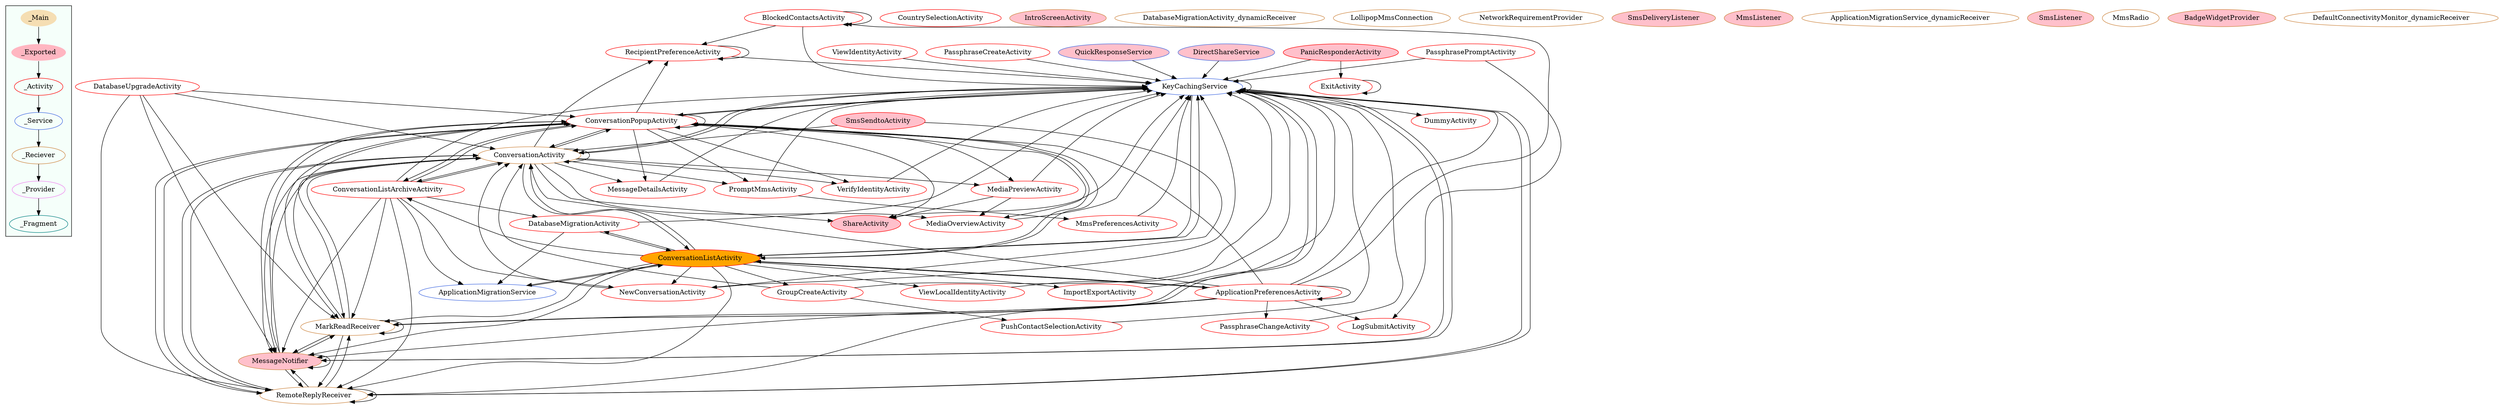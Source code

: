 digraph G {
subgraph cluster_legend{ 
bgcolor=mintcream;
_Activity[color = red];
_Service[color = royalblue];
_Provider[color = violet];
_Reciever[color = peru];
_Fragment[color = teal];
_Main[style=filled, fillcolor=wheat, color = mintcream];
_Exported[style=filled, fillcolor=lightpink, color = mintcream];
_Main -> _Exported -> _Activity -> _Service -> _Reciever -> _Provider -> _Fragment; 
}
BlockedContactsActivity[color = red];
PushContactSelectionActivity[color = red];
MessageDetailsActivity[color = red];
ShareActivity[style=filled, fillcolor=pink, color = red];
ConversationPopupActivity[color = red];
LogSubmitActivity[color = red];
ConversationActivity[color = red];
ViewLocalIdentityActivity[color = red];
PanicResponderActivity[style=filled, fillcolor=pink, color = red];
MmsPreferencesActivity[color = red];
ConversationListArchiveActivity[color = red];
MediaPreviewActivity[color = red];
CountrySelectionActivity[color = red];
GroupCreateActivity[color = red];
ImportExportActivity[color = red];
PromptMmsActivity[color = red];
ApplicationPreferencesActivity[color = red];
RecipientPreferenceActivity[color = red];
ViewIdentityActivity[color = red];
MediaOverviewActivity[color = red];
NewConversationActivity[color = red];
DatabaseUpgradeActivity[color = red];
PassphraseChangeActivity[color = red];
VerifyIdentityActivity[color = red];
IntroScreenActivity[color = red];
ExitActivity[color = red];
DummyActivity[color = red];
ConversationListActivity[style=filled, fillcolor=orange, color = red];
PassphraseCreateActivity[color = red];
PassphrasePromptActivity[color = red];
DatabaseMigrationActivity[color = red];
SmsSendtoActivity[style=filled, fillcolor=pink, color = red];
ApplicationMigrationService[color = royalblue];
QuickResponseService[style=filled, fillcolor=pink, color = royalblue];
DirectShareService[style=filled, fillcolor=pink, color = royalblue];
KeyCachingService[color = royalblue];
RemoteReplyReceiver[color = peru];
IntroScreenActivity[style=filled, fillcolor=pink, color = peru];
DatabaseMigrationActivity_dynamicReceiver[color = peru];
LollipopMmsConnection[color = peru];
NetworkRequirementProvider[color = peru];
ConversationActivity[color = peru];
MessageNotifier[style=filled, fillcolor=pink, color = peru];
SmsDeliveryListener[style=filled, fillcolor=pink, color = peru];
MmsListener[style=filled, fillcolor=pink, color = peru];
MarkReadReceiver[color = peru];
ApplicationMigrationService_dynamicReceiver[color = peru];
MessageNotifier[style=filled, fillcolor=pink, color = peru];
SmsListener[style=filled, fillcolor=pink, color = peru];
MmsRadio[color = peru];
BadgeWidgetProvider[style=filled, fillcolor=pink, color = peru];
DefaultConnectivityMonitor_dynamicReceiver[color = peru];
BlockedContactsActivity->KeyCachingService;
BlockedContactsActivity->RecipientPreferenceActivity;
BlockedContactsActivity->BlockedContactsActivity;
RemoteReplyReceiver->ConversationPopupActivity;
RemoteReplyReceiver->MarkReadReceiver;
RemoteReplyReceiver->RemoteReplyReceiver;
RemoteReplyReceiver->ConversationActivity;
RemoteReplyReceiver->MessageNotifier;
RemoteReplyReceiver->KeyCachingService;
PushContactSelectionActivity->KeyCachingService;
MessageDetailsActivity->KeyCachingService;
MessageNotifier->MarkReadReceiver;
MessageNotifier->RemoteReplyReceiver;
MessageNotifier->ConversationPopupActivity;
MessageNotifier->ConversationActivity;
MessageNotifier->MessageNotifier;
MessageNotifier->KeyCachingService;
ShareActivity->KeyCachingService;
MarkReadReceiver->ConversationActivity;
MarkReadReceiver->MarkReadReceiver;
MarkReadReceiver->RemoteReplyReceiver;
MarkReadReceiver->ConversationPopupActivity;
MarkReadReceiver->KeyCachingService;
MarkReadReceiver->MessageNotifier;
ConversationPopupActivity->MarkReadReceiver;
ConversationPopupActivity->ConversationPopupActivity;
ConversationPopupActivity->ConversationActivity;
ConversationPopupActivity->ShareActivity;
ConversationPopupActivity->PromptMmsActivity;
ConversationPopupActivity->RemoteReplyReceiver;
ConversationPopupActivity->MessageNotifier;
ConversationPopupActivity->MediaOverviewActivity;
ConversationPopupActivity->KeyCachingService;
ConversationPopupActivity->MediaPreviewActivity;
ConversationPopupActivity->MessageDetailsActivity;
ConversationPopupActivity->RecipientPreferenceActivity;
ConversationPopupActivity->ConversationListActivity;
ConversationPopupActivity->VerifyIdentityActivity;
ConversationPopupActivity->ConversationListArchiveActivity;
ConversationActivity->MarkReadReceiver;
ConversationActivity->ConversationActivity;
ConversationActivity->ConversationPopupActivity;
ConversationActivity->MessageDetailsActivity;
ConversationActivity->RemoteReplyReceiver;
ConversationActivity->MediaOverviewActivity;
ConversationActivity->MediaPreviewActivity;
ConversationActivity->ShareActivity;
ConversationActivity->ConversationListArchiveActivity;
ConversationActivity->MessageNotifier;
ConversationActivity->ConversationListActivity;
ConversationActivity->PromptMmsActivity;
ConversationActivity->KeyCachingService;
ConversationActivity->RecipientPreferenceActivity;
ConversationActivity->VerifyIdentityActivity;
ViewLocalIdentityActivity->KeyCachingService;
PanicResponderActivity->KeyCachingService;
PanicResponderActivity->ExitActivity;
MmsPreferencesActivity->KeyCachingService;
ConversationListArchiveActivity->ConversationPopupActivity;
ConversationListArchiveActivity->RemoteReplyReceiver;
ConversationListArchiveActivity->ConversationActivity;
ConversationListArchiveActivity->MarkReadReceiver;
ConversationListArchiveActivity->KeyCachingService;
ConversationListArchiveActivity->MessageNotifier;
ConversationListArchiveActivity->DatabaseMigrationActivity;
ConversationListArchiveActivity->NewConversationActivity;
ConversationListArchiveActivity->ApplicationMigrationService;
MediaPreviewActivity->MediaOverviewActivity;
MediaPreviewActivity->ShareActivity;
MediaPreviewActivity->KeyCachingService;
GroupCreateActivity->PushContactSelectionActivity;
GroupCreateActivity->KeyCachingService;
GroupCreateActivity->ConversationActivity;
ImportExportActivity->KeyCachingService;
PromptMmsActivity->KeyCachingService;
PromptMmsActivity->MmsPreferencesActivity;
ApplicationPreferencesActivity->RemoteReplyReceiver;
ApplicationPreferencesActivity->ConversationPopupActivity;
ApplicationPreferencesActivity->MarkReadReceiver;
ApplicationPreferencesActivity->MessageNotifier;
ApplicationPreferencesActivity->ConversationActivity;
ApplicationPreferencesActivity->PassphraseChangeActivity;
ApplicationPreferencesActivity->KeyCachingService;
ApplicationPreferencesActivity->LogSubmitActivity;
ApplicationPreferencesActivity->ConversationListActivity;
ApplicationPreferencesActivity->ApplicationPreferencesActivity;
ApplicationPreferencesActivity->BlockedContactsActivity;
RecipientPreferenceActivity->KeyCachingService;
RecipientPreferenceActivity->RecipientPreferenceActivity;
KeyCachingService->ConversationListActivity;
KeyCachingService->RemoteReplyReceiver;
KeyCachingService->ConversationActivity;
KeyCachingService->MarkReadReceiver;
KeyCachingService->ConversationPopupActivity;
KeyCachingService->MessageNotifier;
KeyCachingService->KeyCachingService;
KeyCachingService->DummyActivity;
ViewIdentityActivity->KeyCachingService;
ApplicationMigrationService->ConversationListActivity;
MediaOverviewActivity->KeyCachingService;
QuickResponseService->KeyCachingService;
NewConversationActivity->ConversationActivity;
NewConversationActivity->KeyCachingService;
DatabaseUpgradeActivity->MarkReadReceiver;
DatabaseUpgradeActivity->ConversationPopupActivity;
DatabaseUpgradeActivity->RemoteReplyReceiver;
DatabaseUpgradeActivity->MessageNotifier;
DatabaseUpgradeActivity->ConversationActivity;
PassphraseChangeActivity->KeyCachingService;
VerifyIdentityActivity->KeyCachingService;
ExitActivity->ExitActivity;
ConversationListActivity->MarkReadReceiver;
ConversationListActivity->ConversationPopupActivity;
ConversationListActivity->ConversationActivity;
ConversationListActivity->RemoteReplyReceiver;
ConversationListActivity->MessageNotifier;
ConversationListActivity->ConversationListArchiveActivity;
ConversationListActivity->ImportExportActivity;
ConversationListActivity->ViewLocalIdentityActivity;
ConversationListActivity->DatabaseMigrationActivity;
ConversationListActivity->KeyCachingService;
ConversationListActivity->ApplicationPreferencesActivity;
ConversationListActivity->GroupCreateActivity;
ConversationListActivity->ApplicationMigrationService;
ConversationListActivity->NewConversationActivity;
DirectShareService->KeyCachingService;
PassphraseCreateActivity->KeyCachingService;
PassphrasePromptActivity->KeyCachingService;
PassphrasePromptActivity->LogSubmitActivity;
DatabaseMigrationActivity->KeyCachingService;
DatabaseMigrationActivity->ConversationListActivity;
DatabaseMigrationActivity->ApplicationMigrationService;
SmsSendtoActivity->NewConversationActivity;
SmsSendtoActivity->ConversationActivity;
}
